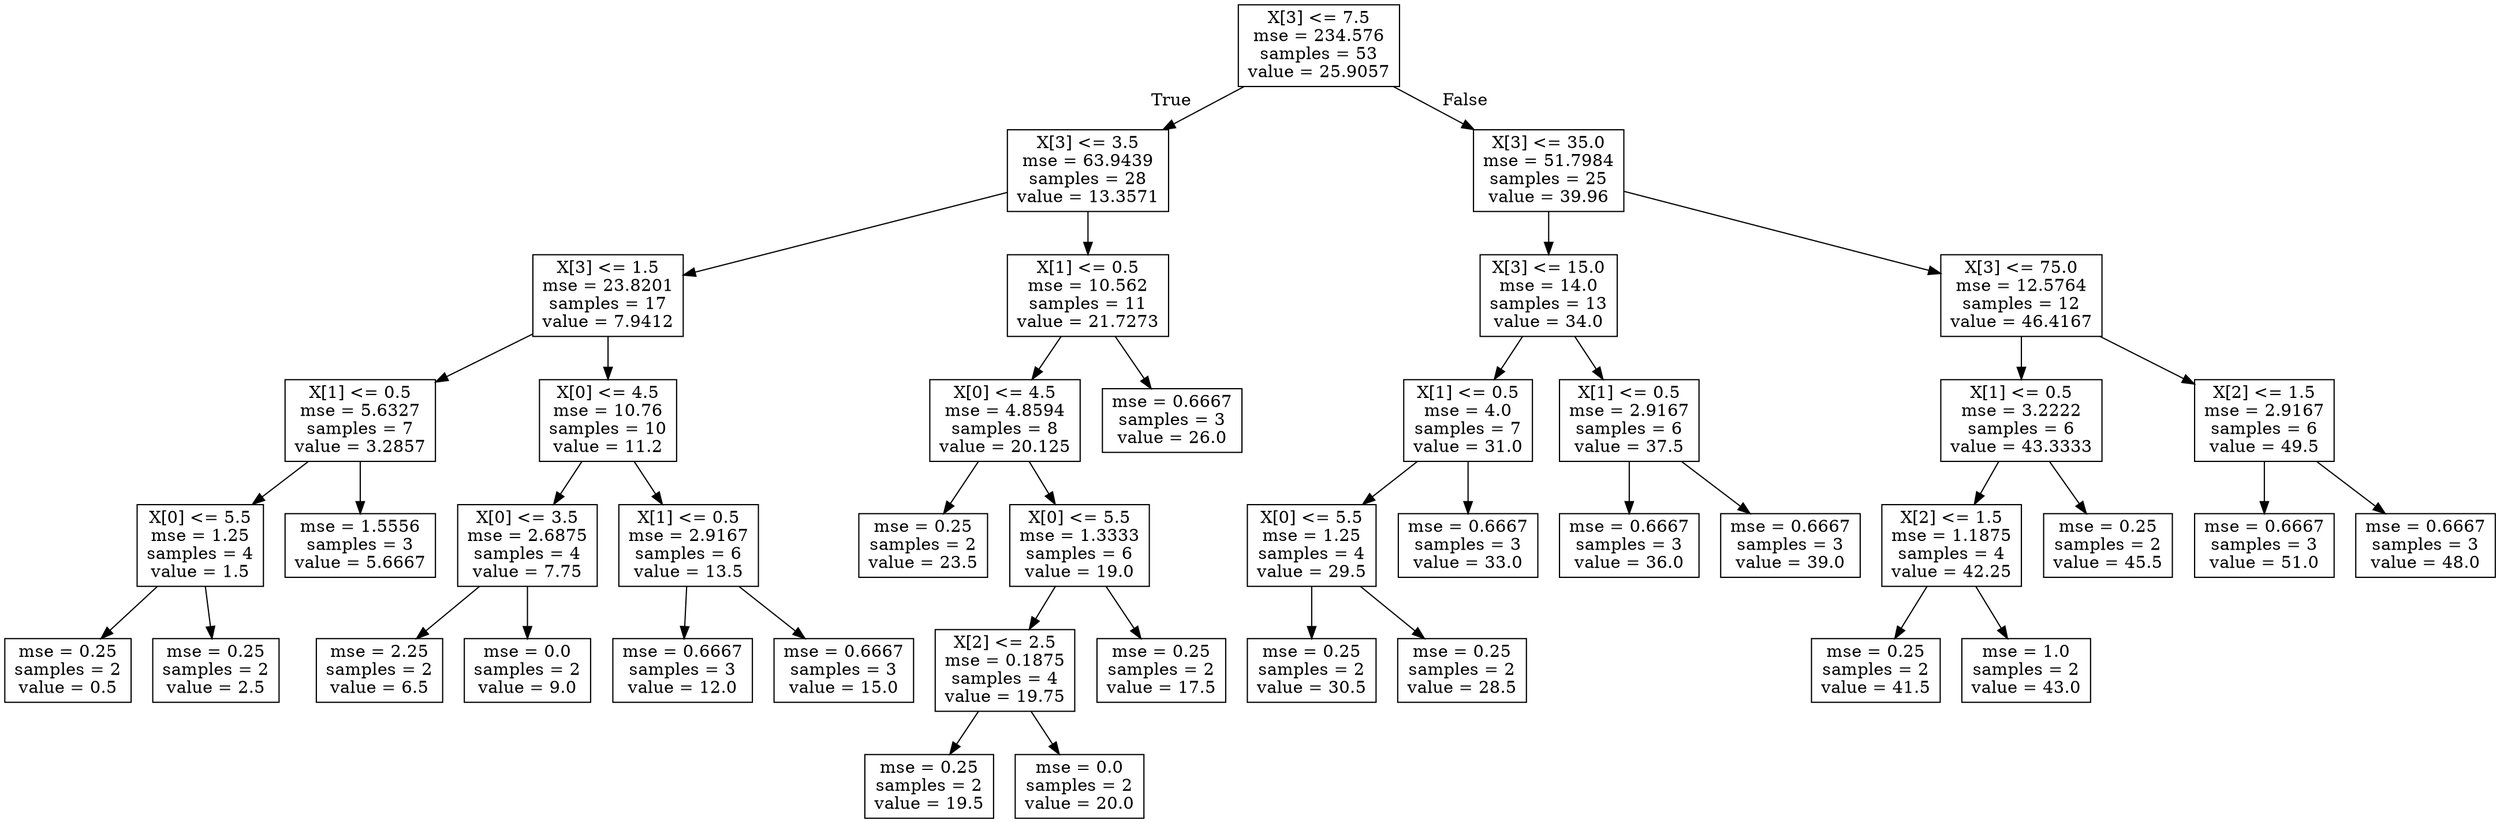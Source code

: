 digraph Tree {
node [shape=box] ;
0 [label="X[3] <= 7.5\nmse = 234.576\nsamples = 53\nvalue = 25.9057"] ;
1 [label="X[3] <= 3.5\nmse = 63.9439\nsamples = 28\nvalue = 13.3571"] ;
0 -> 1 [labeldistance=2.5, labelangle=45, headlabel="True"] ;
2 [label="X[3] <= 1.5\nmse = 23.8201\nsamples = 17\nvalue = 7.9412"] ;
1 -> 2 ;
3 [label="X[1] <= 0.5\nmse = 5.6327\nsamples = 7\nvalue = 3.2857"] ;
2 -> 3 ;
4 [label="X[0] <= 5.5\nmse = 1.25\nsamples = 4\nvalue = 1.5"] ;
3 -> 4 ;
5 [label="mse = 0.25\nsamples = 2\nvalue = 0.5"] ;
4 -> 5 ;
6 [label="mse = 0.25\nsamples = 2\nvalue = 2.5"] ;
4 -> 6 ;
7 [label="mse = 1.5556\nsamples = 3\nvalue = 5.6667"] ;
3 -> 7 ;
8 [label="X[0] <= 4.5\nmse = 10.76\nsamples = 10\nvalue = 11.2"] ;
2 -> 8 ;
9 [label="X[0] <= 3.5\nmse = 2.6875\nsamples = 4\nvalue = 7.75"] ;
8 -> 9 ;
10 [label="mse = 2.25\nsamples = 2\nvalue = 6.5"] ;
9 -> 10 ;
11 [label="mse = 0.0\nsamples = 2\nvalue = 9.0"] ;
9 -> 11 ;
12 [label="X[1] <= 0.5\nmse = 2.9167\nsamples = 6\nvalue = 13.5"] ;
8 -> 12 ;
13 [label="mse = 0.6667\nsamples = 3\nvalue = 12.0"] ;
12 -> 13 ;
14 [label="mse = 0.6667\nsamples = 3\nvalue = 15.0"] ;
12 -> 14 ;
15 [label="X[1] <= 0.5\nmse = 10.562\nsamples = 11\nvalue = 21.7273"] ;
1 -> 15 ;
16 [label="X[0] <= 4.5\nmse = 4.8594\nsamples = 8\nvalue = 20.125"] ;
15 -> 16 ;
17 [label="mse = 0.25\nsamples = 2\nvalue = 23.5"] ;
16 -> 17 ;
18 [label="X[0] <= 5.5\nmse = 1.3333\nsamples = 6\nvalue = 19.0"] ;
16 -> 18 ;
19 [label="X[2] <= 2.5\nmse = 0.1875\nsamples = 4\nvalue = 19.75"] ;
18 -> 19 ;
20 [label="mse = 0.25\nsamples = 2\nvalue = 19.5"] ;
19 -> 20 ;
21 [label="mse = 0.0\nsamples = 2\nvalue = 20.0"] ;
19 -> 21 ;
22 [label="mse = 0.25\nsamples = 2\nvalue = 17.5"] ;
18 -> 22 ;
23 [label="mse = 0.6667\nsamples = 3\nvalue = 26.0"] ;
15 -> 23 ;
24 [label="X[3] <= 35.0\nmse = 51.7984\nsamples = 25\nvalue = 39.96"] ;
0 -> 24 [labeldistance=2.5, labelangle=-45, headlabel="False"] ;
25 [label="X[3] <= 15.0\nmse = 14.0\nsamples = 13\nvalue = 34.0"] ;
24 -> 25 ;
26 [label="X[1] <= 0.5\nmse = 4.0\nsamples = 7\nvalue = 31.0"] ;
25 -> 26 ;
27 [label="X[0] <= 5.5\nmse = 1.25\nsamples = 4\nvalue = 29.5"] ;
26 -> 27 ;
28 [label="mse = 0.25\nsamples = 2\nvalue = 30.5"] ;
27 -> 28 ;
29 [label="mse = 0.25\nsamples = 2\nvalue = 28.5"] ;
27 -> 29 ;
30 [label="mse = 0.6667\nsamples = 3\nvalue = 33.0"] ;
26 -> 30 ;
31 [label="X[1] <= 0.5\nmse = 2.9167\nsamples = 6\nvalue = 37.5"] ;
25 -> 31 ;
32 [label="mse = 0.6667\nsamples = 3\nvalue = 36.0"] ;
31 -> 32 ;
33 [label="mse = 0.6667\nsamples = 3\nvalue = 39.0"] ;
31 -> 33 ;
34 [label="X[3] <= 75.0\nmse = 12.5764\nsamples = 12\nvalue = 46.4167"] ;
24 -> 34 ;
35 [label="X[1] <= 0.5\nmse = 3.2222\nsamples = 6\nvalue = 43.3333"] ;
34 -> 35 ;
36 [label="X[2] <= 1.5\nmse = 1.1875\nsamples = 4\nvalue = 42.25"] ;
35 -> 36 ;
37 [label="mse = 0.25\nsamples = 2\nvalue = 41.5"] ;
36 -> 37 ;
38 [label="mse = 1.0\nsamples = 2\nvalue = 43.0"] ;
36 -> 38 ;
39 [label="mse = 0.25\nsamples = 2\nvalue = 45.5"] ;
35 -> 39 ;
40 [label="X[2] <= 1.5\nmse = 2.9167\nsamples = 6\nvalue = 49.5"] ;
34 -> 40 ;
41 [label="mse = 0.6667\nsamples = 3\nvalue = 51.0"] ;
40 -> 41 ;
42 [label="mse = 0.6667\nsamples = 3\nvalue = 48.0"] ;
40 -> 42 ;
}